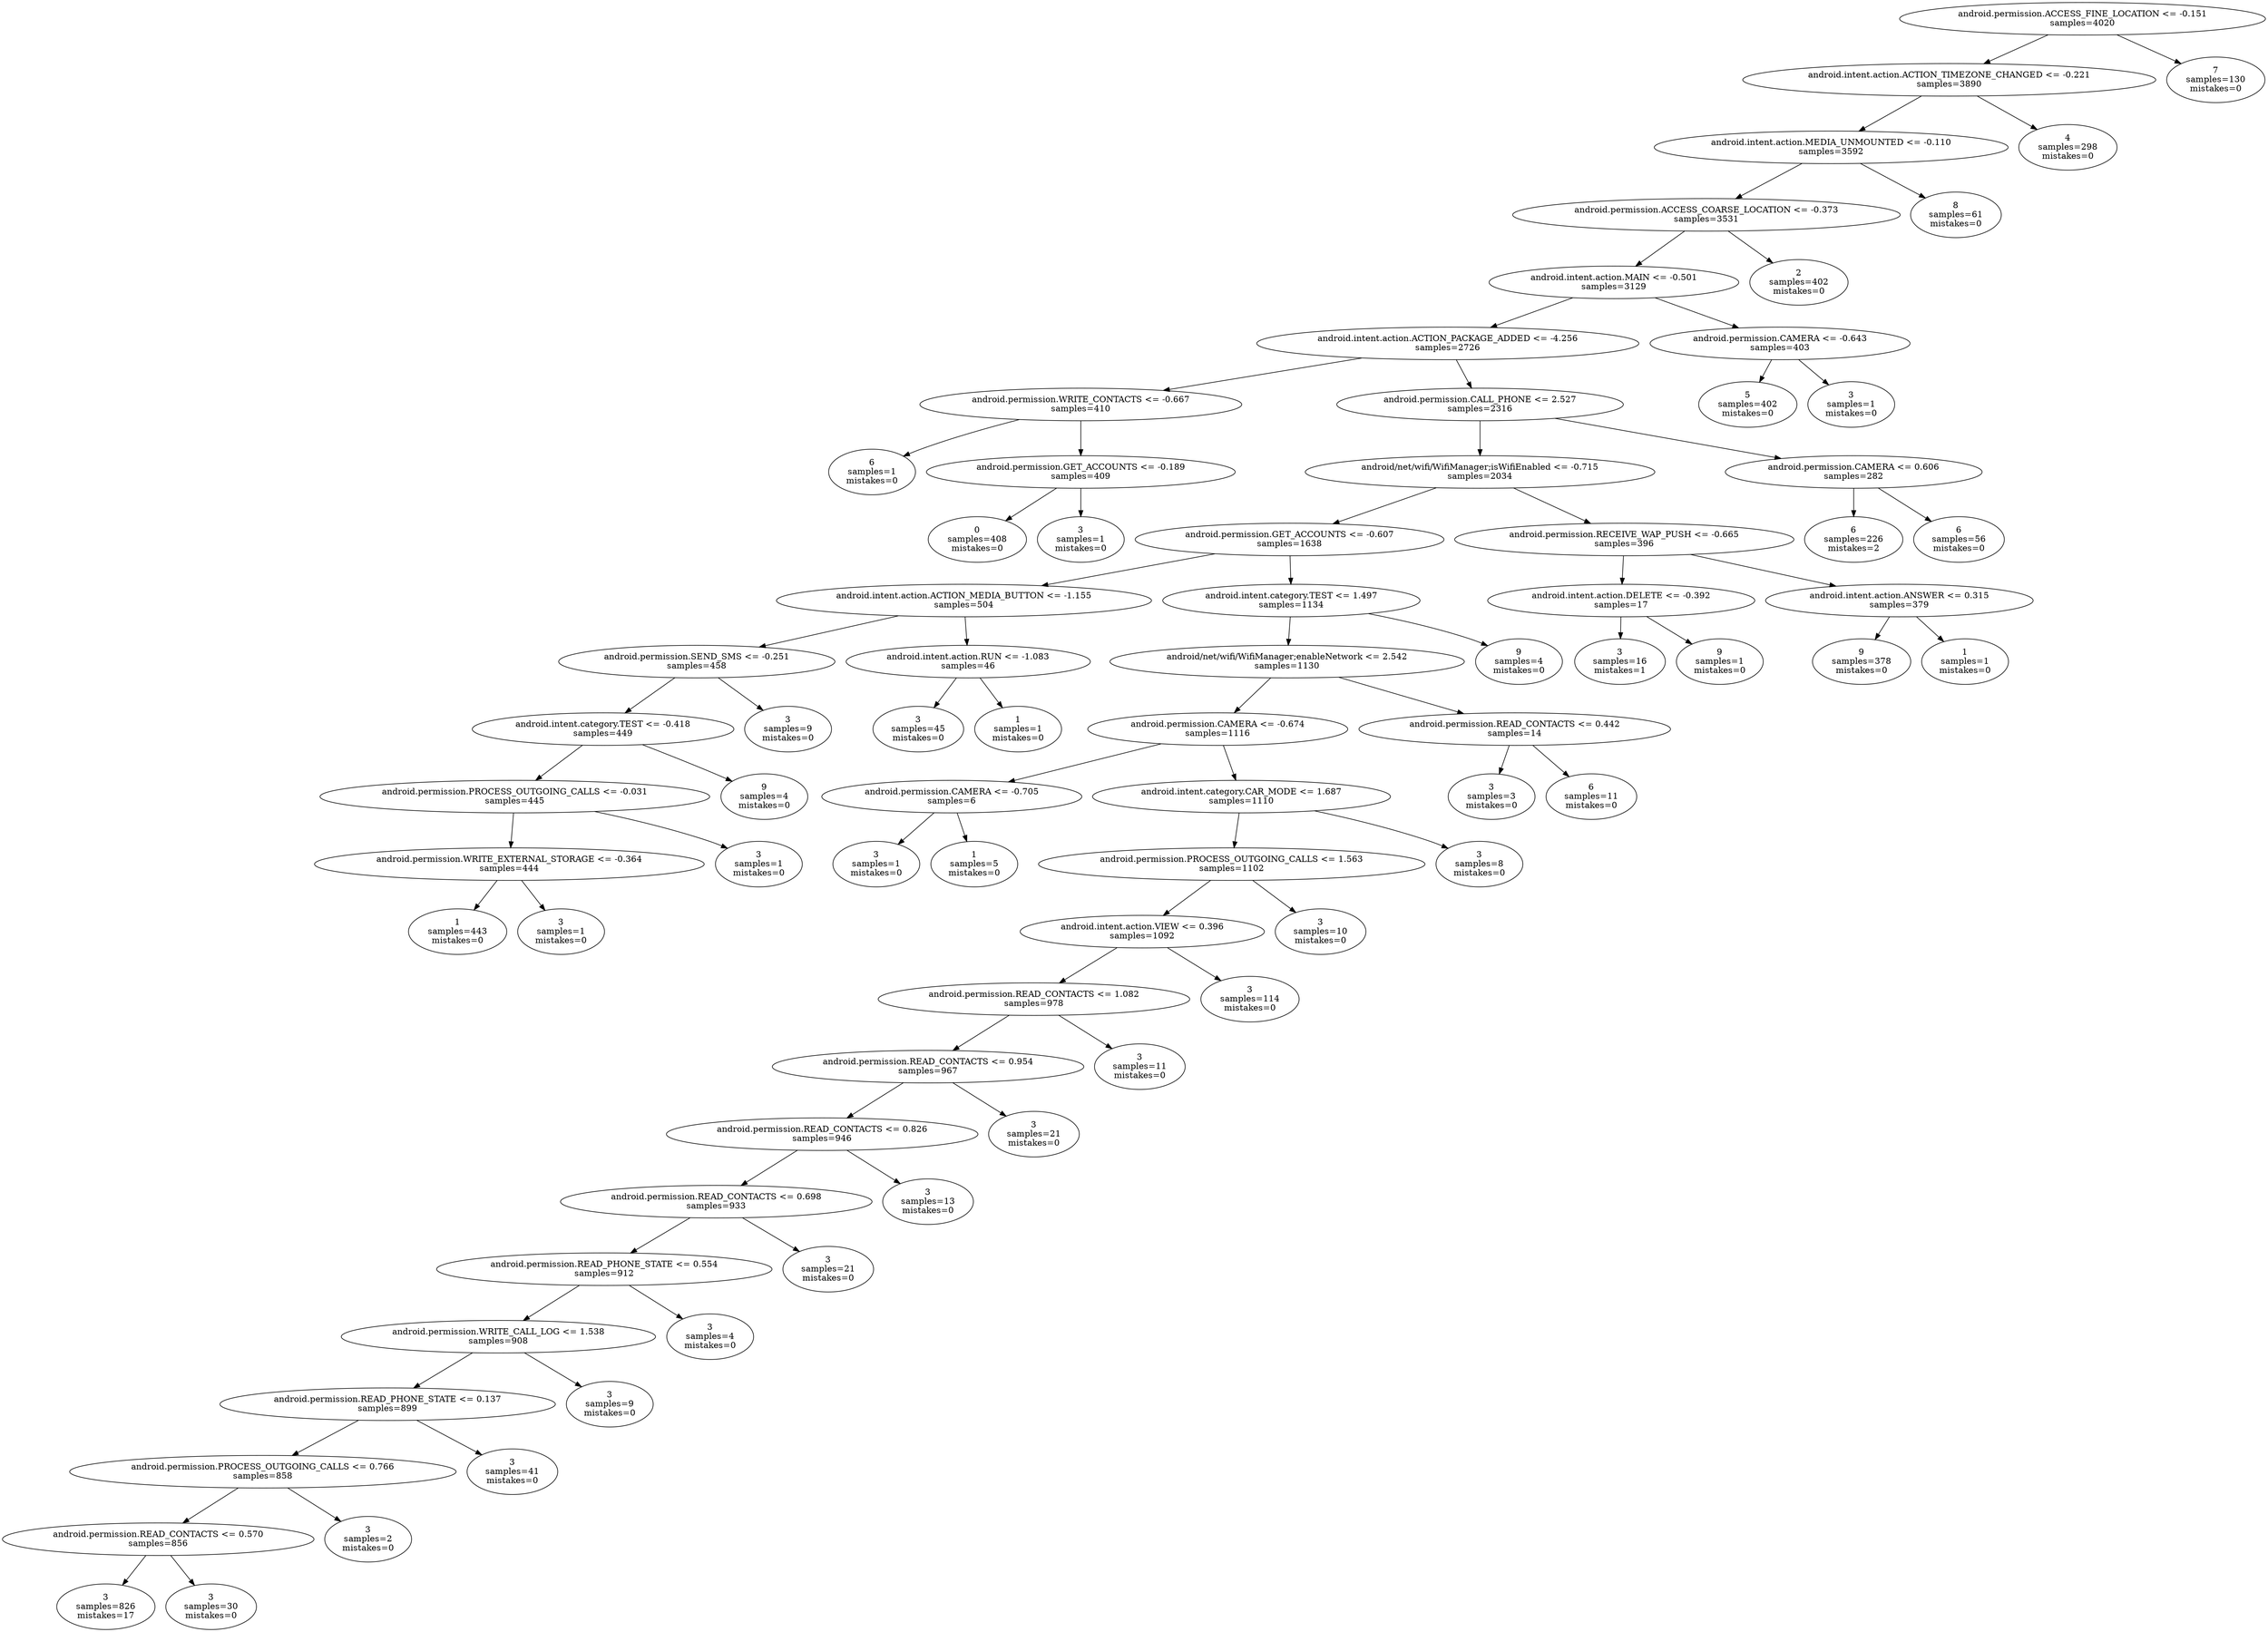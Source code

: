 digraph ClusteringTree {
n_0 [label="android.permission.ACCESS_FINE_LOCATION <= -0.151
samples=\4020"];
n_1 [label="android.intent.action.ACTION_TIMEZONE_CHANGED <= -0.221
samples=\3890"];
n_2 [label="7
samples=\130
mistakes=\0"];
n_3 [label="android.intent.action.MEDIA_UNMOUNTED <= -0.110
samples=\3592"];
n_4 [label="4
samples=\298
mistakes=\0"];
n_5 [label="android.permission.ACCESS_COARSE_LOCATION <= -0.373
samples=\3531"];
n_6 [label="8
samples=\61
mistakes=\0"];
n_7 [label="android.intent.action.MAIN <= -0.501
samples=\3129"];
n_8 [label="2
samples=\402
mistakes=\0"];
n_9 [label="android.intent.action.ACTION_PACKAGE_ADDED <= -4.256
samples=\2726"];
n_10 [label="android.permission.CAMERA <= -0.643
samples=\403"];
n_11 [label="android.permission.WRITE_CONTACTS <= -0.667
samples=\410"];
n_12 [label="android.permission.CALL_PHONE <= 2.527
samples=\2316"];
n_13 [label="5
samples=\402
mistakes=\0"];
n_14 [label="3
samples=\1
mistakes=\0"];
n_15 [label="6
samples=\1
mistakes=\0"];
n_16 [label="android.permission.GET_ACCOUNTS <= -0.189
samples=\409"];
n_17 [label="android/net/wifi/WifiManager;isWifiEnabled <= -0.715
samples=\2034"];
n_18 [label="android.permission.CAMERA <= 0.606
samples=\282"];
n_19 [label="0
samples=\408
mistakes=\0"];
n_20 [label="3
samples=\1
mistakes=\0"];
n_21 [label="android.permission.GET_ACCOUNTS <= -0.607
samples=\1638"];
n_22 [label="android.permission.RECEIVE_WAP_PUSH <= -0.665
samples=\396"];
n_23 [label="6
samples=\226
mistakes=\2"];
n_24 [label="6
samples=\56
mistakes=\0"];
n_25 [label="android.intent.action.ACTION_MEDIA_BUTTON <= -1.155
samples=\504"];
n_26 [label="android.intent.category.TEST <= 1.497
samples=\1134"];
n_27 [label="android.intent.action.DELETE <= -0.392
samples=\17"];
n_28 [label="android.intent.action.ANSWER <= 0.315
samples=\379"];
n_29 [label="android.permission.SEND_SMS <= -0.251
samples=\458"];
n_30 [label="android.intent.action.RUN <= -1.083
samples=\46"];
n_31 [label="android/net/wifi/WifiManager;enableNetwork <= 2.542
samples=\1130"];
n_32 [label="9
samples=\4
mistakes=\0"];
n_33 [label="3
samples=\16
mistakes=\1"];
n_34 [label="9
samples=\1
mistakes=\0"];
n_35 [label="9
samples=\378
mistakes=\0"];
n_36 [label="1
samples=\1
mistakes=\0"];
n_37 [label="android.intent.category.TEST <= -0.418
samples=\449"];
n_38 [label="3
samples=\9
mistakes=\0"];
n_39 [label="3
samples=\45
mistakes=\0"];
n_40 [label="1
samples=\1
mistakes=\0"];
n_41 [label="android.permission.CAMERA <= -0.674
samples=\1116"];
n_42 [label="android.permission.READ_CONTACTS <= 0.442
samples=\14"];
n_43 [label="android.permission.PROCESS_OUTGOING_CALLS <= -0.031
samples=\445"];
n_44 [label="9
samples=\4
mistakes=\0"];
n_45 [label="android.permission.CAMERA <= -0.705
samples=\6"];
n_46 [label="android.intent.category.CAR_MODE <= 1.687
samples=\1110"];
n_47 [label="3
samples=\3
mistakes=\0"];
n_48 [label="6
samples=\11
mistakes=\0"];
n_49 [label="android.permission.WRITE_EXTERNAL_STORAGE <= -0.364
samples=\444"];
n_50 [label="3
samples=\1
mistakes=\0"];
n_51 [label="3
samples=\1
mistakes=\0"];
n_52 [label="1
samples=\5
mistakes=\0"];
n_53 [label="android.permission.PROCESS_OUTGOING_CALLS <= 1.563
samples=\1102"];
n_54 [label="3
samples=\8
mistakes=\0"];
n_55 [label="1
samples=\443
mistakes=\0"];
n_56 [label="3
samples=\1
mistakes=\0"];
n_57 [label="android.intent.action.VIEW <= 0.396
samples=\1092"];
n_58 [label="3
samples=\10
mistakes=\0"];
n_59 [label="android.permission.READ_CONTACTS <= 1.082
samples=\978"];
n_60 [label="3
samples=\114
mistakes=\0"];
n_61 [label="android.permission.READ_CONTACTS <= 0.954
samples=\967"];
n_62 [label="3
samples=\11
mistakes=\0"];
n_63 [label="android.permission.READ_CONTACTS <= 0.826
samples=\946"];
n_64 [label="3
samples=\21
mistakes=\0"];
n_65 [label="android.permission.READ_CONTACTS <= 0.698
samples=\933"];
n_66 [label="3
samples=\13
mistakes=\0"];
n_67 [label="android.permission.READ_PHONE_STATE <= 0.554
samples=\912"];
n_68 [label="3
samples=\21
mistakes=\0"];
n_69 [label="android.permission.WRITE_CALL_LOG <= 1.538
samples=\908"];
n_70 [label="3
samples=\4
mistakes=\0"];
n_71 [label="android.permission.READ_PHONE_STATE <= 0.137
samples=\899"];
n_72 [label="3
samples=\9
mistakes=\0"];
n_73 [label="android.permission.PROCESS_OUTGOING_CALLS <= 0.766
samples=\858"];
n_74 [label="3
samples=\41
mistakes=\0"];
n_75 [label="android.permission.READ_CONTACTS <= 0.570
samples=\856"];
n_76 [label="3
samples=\2
mistakes=\0"];
n_77 [label="3
samples=\826
mistakes=\17"];
n_78 [label="3
samples=\30
mistakes=\0"];
n_0 -> n_1;
n_0 -> n_2;
n_1 -> n_3;
n_1 -> n_4;
n_3 -> n_5;
n_3 -> n_6;
n_5 -> n_7;
n_5 -> n_8;
n_7 -> n_9;
n_7 -> n_10;
n_9 -> n_11;
n_9 -> n_12;
n_10 -> n_13;
n_10 -> n_14;
n_11 -> n_15;
n_11 -> n_16;
n_12 -> n_17;
n_12 -> n_18;
n_16 -> n_19;
n_16 -> n_20;
n_17 -> n_21;
n_17 -> n_22;
n_18 -> n_23;
n_18 -> n_24;
n_21 -> n_25;
n_21 -> n_26;
n_22 -> n_27;
n_22 -> n_28;
n_25 -> n_29;
n_25 -> n_30;
n_26 -> n_31;
n_26 -> n_32;
n_27 -> n_33;
n_27 -> n_34;
n_28 -> n_35;
n_28 -> n_36;
n_29 -> n_37;
n_29 -> n_38;
n_30 -> n_39;
n_30 -> n_40;
n_31 -> n_41;
n_31 -> n_42;
n_37 -> n_43;
n_37 -> n_44;
n_41 -> n_45;
n_41 -> n_46;
n_42 -> n_47;
n_42 -> n_48;
n_43 -> n_49;
n_43 -> n_50;
n_45 -> n_51;
n_45 -> n_52;
n_46 -> n_53;
n_46 -> n_54;
n_49 -> n_55;
n_49 -> n_56;
n_53 -> n_57;
n_53 -> n_58;
n_57 -> n_59;
n_57 -> n_60;
n_59 -> n_61;
n_59 -> n_62;
n_61 -> n_63;
n_61 -> n_64;
n_63 -> n_65;
n_63 -> n_66;
n_65 -> n_67;
n_65 -> n_68;
n_67 -> n_69;
n_67 -> n_70;
n_69 -> n_71;
n_69 -> n_72;
n_71 -> n_73;
n_71 -> n_74;
n_73 -> n_75;
n_73 -> n_76;
n_75 -> n_77;
n_75 -> n_78;
}
